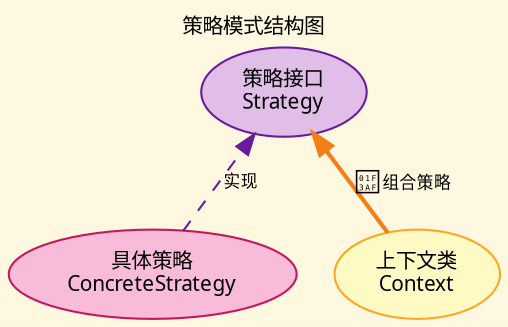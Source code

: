 digraph StrategyPattern {
    graph [fontname="Microsoft YaHei", fontsize=10, bgcolor="#fff8e1"];
    node [fontname="Microsoft YaHei", fontsize=10, style="filled,rounded"];
    edge [fontname="Microsoft YaHei", fontsize=8];

    rankdir=BT;
    bgcolor="#fff8e1";

    Strategy [label="策略接口\nStrategy", fillcolor="#e1bee7", color="#6a1b9a"];

    ConcreteStrategy [label="具体策略\nConcreteStrategy", fillcolor="#f8bbd9", color="#c2185b"];

    Context [label="上下文类\nContext", fillcolor="#fff9c4", color="#f9a825"];

    ConcreteStrategy -> Strategy [label="实现", color="#6a1b9a", style="dashed"];

    Context -> Strategy [label="🎯 组合策略", color="#f57f17", style="bold"];

    labelloc="t";
    label="策略模式结构图";
}
